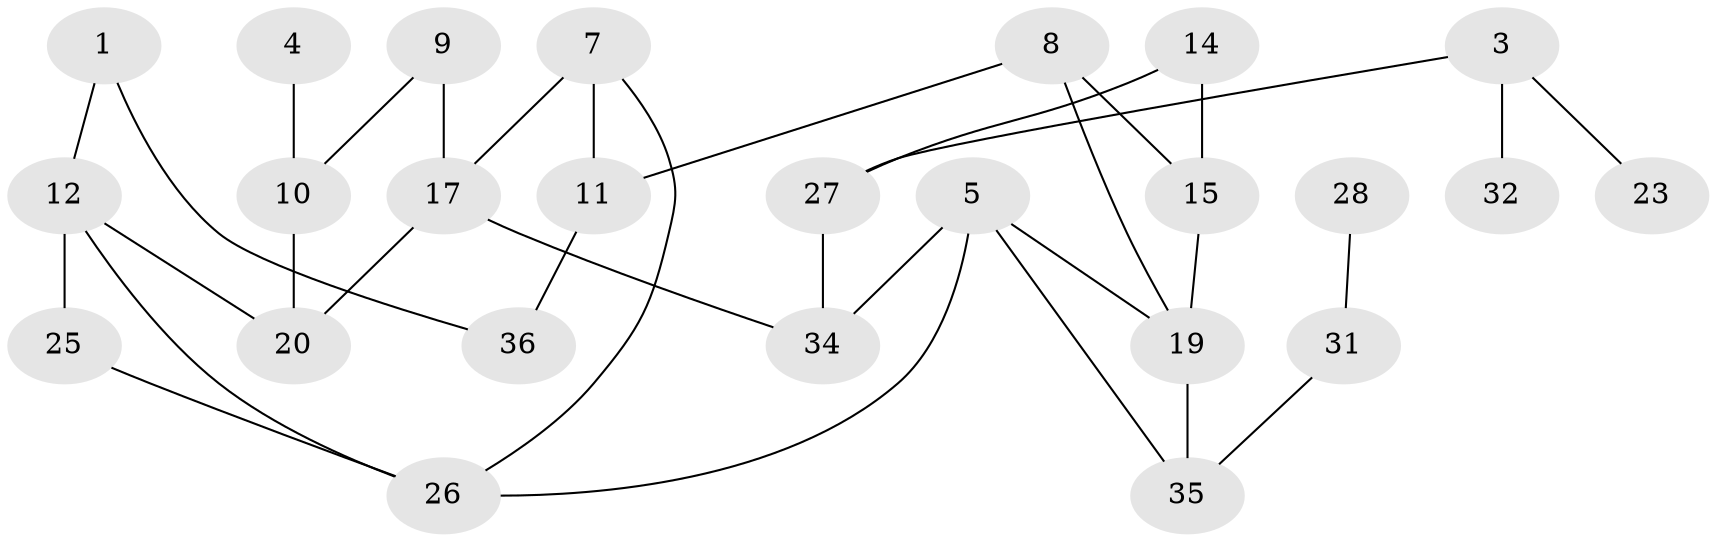 // original degree distribution, {2: 0.2916666666666667, 0: 0.1111111111111111, 4: 0.09722222222222222, 1: 0.3194444444444444, 3: 0.1111111111111111, 5: 0.06944444444444445}
// Generated by graph-tools (version 1.1) at 2025/00/03/09/25 03:00:55]
// undirected, 25 vertices, 33 edges
graph export_dot {
graph [start="1"]
  node [color=gray90,style=filled];
  1;
  3;
  4;
  5;
  7;
  8;
  9;
  10;
  11;
  12;
  14;
  15;
  17;
  19;
  20;
  23;
  25;
  26;
  27;
  28;
  31;
  32;
  34;
  35;
  36;
  1 -- 12 [weight=1.0];
  1 -- 36 [weight=1.0];
  3 -- 23 [weight=1.0];
  3 -- 27 [weight=1.0];
  3 -- 32 [weight=1.0];
  4 -- 10 [weight=1.0];
  5 -- 19 [weight=1.0];
  5 -- 26 [weight=1.0];
  5 -- 34 [weight=1.0];
  5 -- 35 [weight=1.0];
  7 -- 11 [weight=1.0];
  7 -- 17 [weight=1.0];
  7 -- 26 [weight=1.0];
  8 -- 11 [weight=1.0];
  8 -- 15 [weight=1.0];
  8 -- 19 [weight=1.0];
  9 -- 10 [weight=1.0];
  9 -- 17 [weight=1.0];
  10 -- 20 [weight=1.0];
  11 -- 36 [weight=1.0];
  12 -- 20 [weight=1.0];
  12 -- 25 [weight=1.0];
  12 -- 26 [weight=1.0];
  14 -- 15 [weight=1.0];
  14 -- 27 [weight=1.0];
  15 -- 19 [weight=2.0];
  17 -- 20 [weight=1.0];
  17 -- 34 [weight=2.0];
  19 -- 35 [weight=1.0];
  25 -- 26 [weight=1.0];
  27 -- 34 [weight=1.0];
  28 -- 31 [weight=1.0];
  31 -- 35 [weight=1.0];
}
